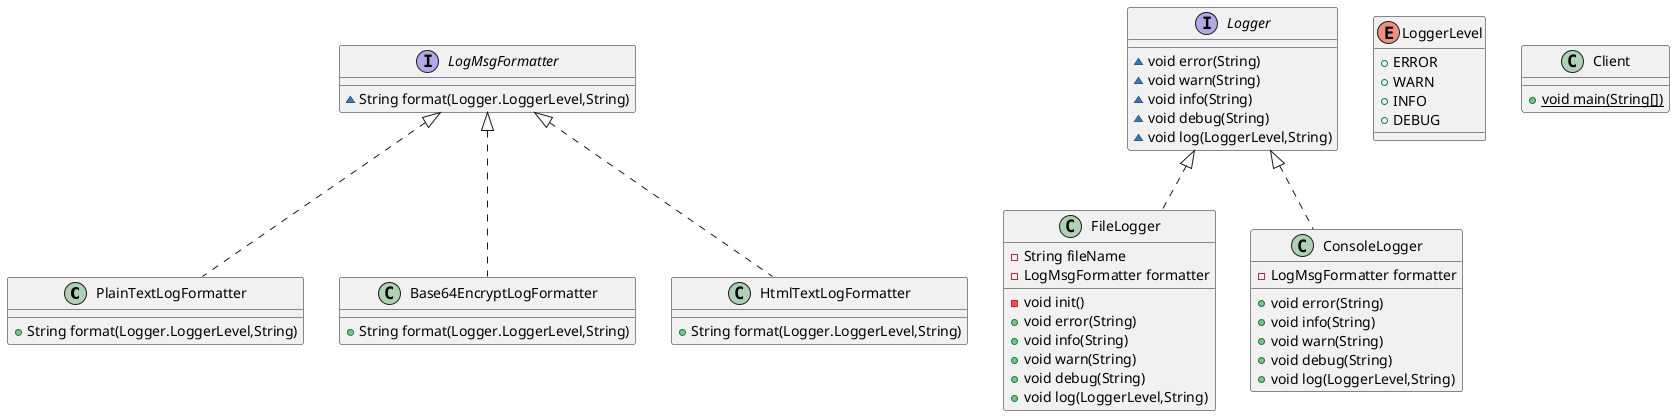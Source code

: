 @startuml
class PlainTextLogFormatter {
+ String format(Logger.LoggerLevel,String)
}
class Base64EncryptLogFormatter {
+ String format(Logger.LoggerLevel,String)
}
interface LogMsgFormatter {
~ String format(Logger.LoggerLevel,String)
}
class FileLogger {
- String fileName
- LogMsgFormatter formatter
- void init()
+ void error(String)
+ void info(String)
+ void warn(String)
+ void debug(String)
+ void log(LoggerLevel,String)
}
class HtmlTextLogFormatter {
+ String format(Logger.LoggerLevel,String)
}
interface Logger {
~ void error(String)
~ void warn(String)
~ void info(String)
~ void debug(String)
~ void log(LoggerLevel,String)
}
enum LoggerLevel {
+  ERROR
+  WARN
+  INFO
+  DEBUG
}
class Client {
+ {static} void main(String[])
}
class ConsoleLogger {
- LogMsgFormatter formatter
+ void error(String)
+ void info(String)
+ void warn(String)
+ void debug(String)
+ void log(LoggerLevel,String)
}


LogMsgFormatter <|.. PlainTextLogFormatter
LogMsgFormatter <|.. Base64EncryptLogFormatter
Logger <|.. FileLogger
LogMsgFormatter <|.. HtmlTextLogFormatter
Logger <|.. ConsoleLogger
@enduml